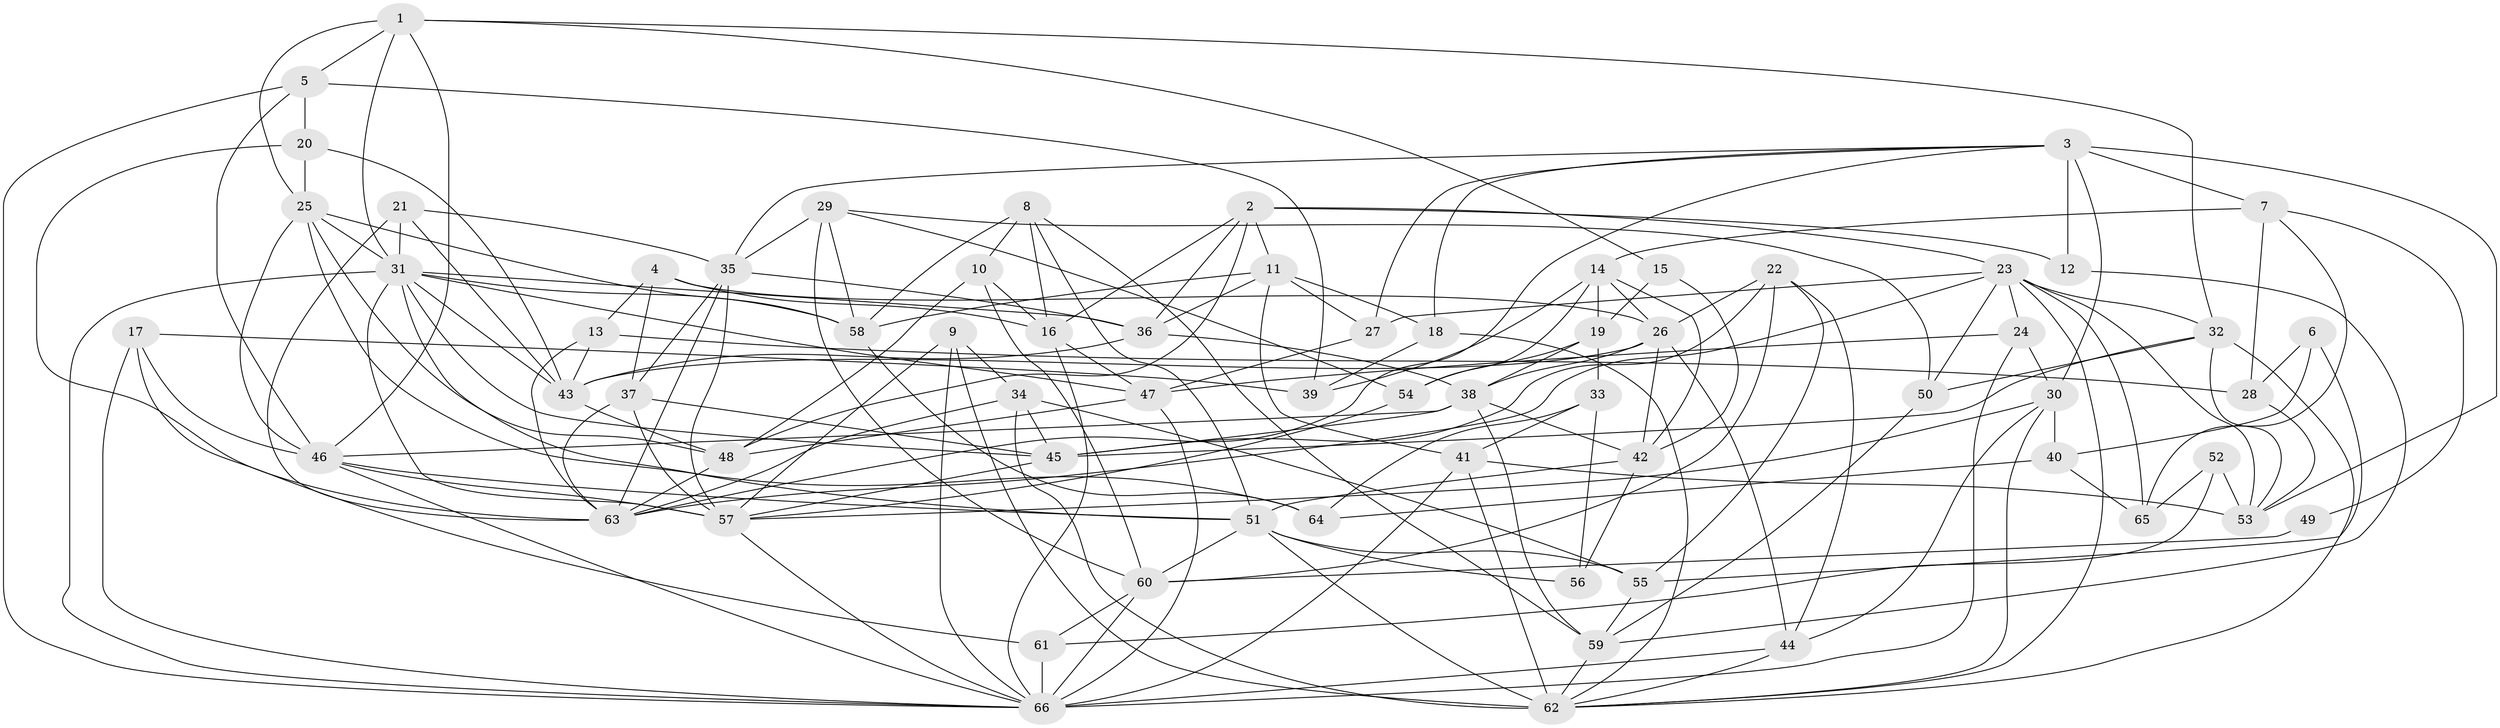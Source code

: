 // original degree distribution, {4: 0.2803030303030303, 5: 0.18181818181818182, 3: 0.26515151515151514, 2: 0.12121212121212122, 6: 0.13636363636363635, 7: 0.007575757575757576, 8: 0.007575757575757576}
// Generated by graph-tools (version 1.1) at 2025/02/03/09/25 03:02:06]
// undirected, 66 vertices, 183 edges
graph export_dot {
graph [start="1"]
  node [color=gray90,style=filled];
  1;
  2;
  3;
  4;
  5;
  6;
  7;
  8;
  9;
  10;
  11;
  12;
  13;
  14;
  15;
  16;
  17;
  18;
  19;
  20;
  21;
  22;
  23;
  24;
  25;
  26;
  27;
  28;
  29;
  30;
  31;
  32;
  33;
  34;
  35;
  36;
  37;
  38;
  39;
  40;
  41;
  42;
  43;
  44;
  45;
  46;
  47;
  48;
  49;
  50;
  51;
  52;
  53;
  54;
  55;
  56;
  57;
  58;
  59;
  60;
  61;
  62;
  63;
  64;
  65;
  66;
  1 -- 5 [weight=1.0];
  1 -- 15 [weight=1.0];
  1 -- 25 [weight=1.0];
  1 -- 31 [weight=1.0];
  1 -- 32 [weight=1.0];
  1 -- 46 [weight=1.0];
  2 -- 11 [weight=1.0];
  2 -- 12 [weight=1.0];
  2 -- 16 [weight=1.0];
  2 -- 23 [weight=1.0];
  2 -- 36 [weight=1.0];
  2 -- 48 [weight=1.0];
  3 -- 7 [weight=1.0];
  3 -- 12 [weight=2.0];
  3 -- 18 [weight=1.0];
  3 -- 27 [weight=1.0];
  3 -- 30 [weight=1.0];
  3 -- 35 [weight=1.0];
  3 -- 53 [weight=1.0];
  3 -- 63 [weight=1.0];
  4 -- 13 [weight=1.0];
  4 -- 16 [weight=1.0];
  4 -- 26 [weight=1.0];
  4 -- 37 [weight=1.0];
  5 -- 20 [weight=1.0];
  5 -- 39 [weight=1.0];
  5 -- 46 [weight=1.0];
  5 -- 66 [weight=1.0];
  6 -- 28 [weight=1.0];
  6 -- 40 [weight=1.0];
  6 -- 55 [weight=1.0];
  7 -- 14 [weight=1.0];
  7 -- 28 [weight=1.0];
  7 -- 49 [weight=1.0];
  7 -- 65 [weight=1.0];
  8 -- 10 [weight=1.0];
  8 -- 16 [weight=1.0];
  8 -- 51 [weight=1.0];
  8 -- 58 [weight=1.0];
  8 -- 59 [weight=1.0];
  9 -- 34 [weight=1.0];
  9 -- 57 [weight=1.0];
  9 -- 62 [weight=1.0];
  9 -- 66 [weight=1.0];
  10 -- 16 [weight=1.0];
  10 -- 48 [weight=2.0];
  10 -- 60 [weight=1.0];
  11 -- 18 [weight=1.0];
  11 -- 27 [weight=1.0];
  11 -- 36 [weight=1.0];
  11 -- 41 [weight=1.0];
  11 -- 58 [weight=1.0];
  12 -- 59 [weight=1.0];
  13 -- 28 [weight=2.0];
  13 -- 43 [weight=1.0];
  13 -- 63 [weight=1.0];
  14 -- 19 [weight=1.0];
  14 -- 26 [weight=1.0];
  14 -- 39 [weight=1.0];
  14 -- 42 [weight=1.0];
  14 -- 54 [weight=1.0];
  15 -- 19 [weight=1.0];
  15 -- 42 [weight=1.0];
  16 -- 47 [weight=1.0];
  16 -- 66 [weight=1.0];
  17 -- 39 [weight=1.0];
  17 -- 46 [weight=1.0];
  17 -- 61 [weight=1.0];
  17 -- 66 [weight=1.0];
  18 -- 39 [weight=1.0];
  18 -- 62 [weight=1.0];
  19 -- 33 [weight=1.0];
  19 -- 38 [weight=2.0];
  19 -- 54 [weight=1.0];
  20 -- 25 [weight=1.0];
  20 -- 43 [weight=1.0];
  20 -- 63 [weight=1.0];
  21 -- 31 [weight=1.0];
  21 -- 35 [weight=1.0];
  21 -- 43 [weight=1.0];
  21 -- 63 [weight=1.0];
  22 -- 26 [weight=2.0];
  22 -- 44 [weight=1.0];
  22 -- 45 [weight=1.0];
  22 -- 55 [weight=1.0];
  22 -- 60 [weight=1.0];
  23 -- 24 [weight=1.0];
  23 -- 27 [weight=1.0];
  23 -- 32 [weight=1.0];
  23 -- 50 [weight=1.0];
  23 -- 53 [weight=1.0];
  23 -- 62 [weight=1.0];
  23 -- 63 [weight=1.0];
  23 -- 65 [weight=1.0];
  24 -- 30 [weight=1.0];
  24 -- 47 [weight=1.0];
  24 -- 66 [weight=1.0];
  25 -- 31 [weight=1.0];
  25 -- 46 [weight=1.0];
  25 -- 48 [weight=1.0];
  25 -- 58 [weight=1.0];
  25 -- 64 [weight=1.0];
  26 -- 38 [weight=1.0];
  26 -- 42 [weight=1.0];
  26 -- 43 [weight=1.0];
  26 -- 44 [weight=1.0];
  27 -- 47 [weight=1.0];
  28 -- 53 [weight=1.0];
  29 -- 35 [weight=1.0];
  29 -- 50 [weight=1.0];
  29 -- 54 [weight=1.0];
  29 -- 58 [weight=1.0];
  29 -- 60 [weight=2.0];
  30 -- 40 [weight=1.0];
  30 -- 44 [weight=1.0];
  30 -- 57 [weight=1.0];
  30 -- 62 [weight=1.0];
  31 -- 36 [weight=1.0];
  31 -- 43 [weight=1.0];
  31 -- 45 [weight=1.0];
  31 -- 47 [weight=1.0];
  31 -- 51 [weight=1.0];
  31 -- 57 [weight=2.0];
  31 -- 58 [weight=1.0];
  31 -- 66 [weight=1.0];
  32 -- 45 [weight=1.0];
  32 -- 50 [weight=1.0];
  32 -- 53 [weight=1.0];
  32 -- 62 [weight=1.0];
  33 -- 41 [weight=1.0];
  33 -- 56 [weight=1.0];
  33 -- 64 [weight=1.0];
  34 -- 45 [weight=1.0];
  34 -- 55 [weight=1.0];
  34 -- 62 [weight=1.0];
  34 -- 63 [weight=1.0];
  35 -- 36 [weight=1.0];
  35 -- 37 [weight=1.0];
  35 -- 57 [weight=1.0];
  35 -- 63 [weight=1.0];
  36 -- 38 [weight=1.0];
  36 -- 43 [weight=1.0];
  37 -- 45 [weight=1.0];
  37 -- 57 [weight=1.0];
  37 -- 63 [weight=1.0];
  38 -- 42 [weight=1.0];
  38 -- 45 [weight=1.0];
  38 -- 46 [weight=1.0];
  38 -- 59 [weight=1.0];
  40 -- 64 [weight=1.0];
  40 -- 65 [weight=1.0];
  41 -- 53 [weight=1.0];
  41 -- 62 [weight=2.0];
  41 -- 66 [weight=1.0];
  42 -- 51 [weight=1.0];
  42 -- 56 [weight=1.0];
  43 -- 48 [weight=1.0];
  44 -- 62 [weight=2.0];
  44 -- 66 [weight=3.0];
  45 -- 57 [weight=2.0];
  46 -- 51 [weight=1.0];
  46 -- 57 [weight=1.0];
  46 -- 66 [weight=1.0];
  47 -- 48 [weight=1.0];
  47 -- 66 [weight=1.0];
  48 -- 63 [weight=1.0];
  49 -- 60 [weight=1.0];
  50 -- 59 [weight=1.0];
  51 -- 55 [weight=1.0];
  51 -- 56 [weight=2.0];
  51 -- 60 [weight=1.0];
  51 -- 62 [weight=3.0];
  52 -- 53 [weight=1.0];
  52 -- 61 [weight=1.0];
  52 -- 65 [weight=1.0];
  54 -- 57 [weight=1.0];
  55 -- 59 [weight=1.0];
  57 -- 66 [weight=1.0];
  58 -- 64 [weight=1.0];
  59 -- 62 [weight=1.0];
  60 -- 61 [weight=1.0];
  60 -- 66 [weight=1.0];
  61 -- 66 [weight=1.0];
}
